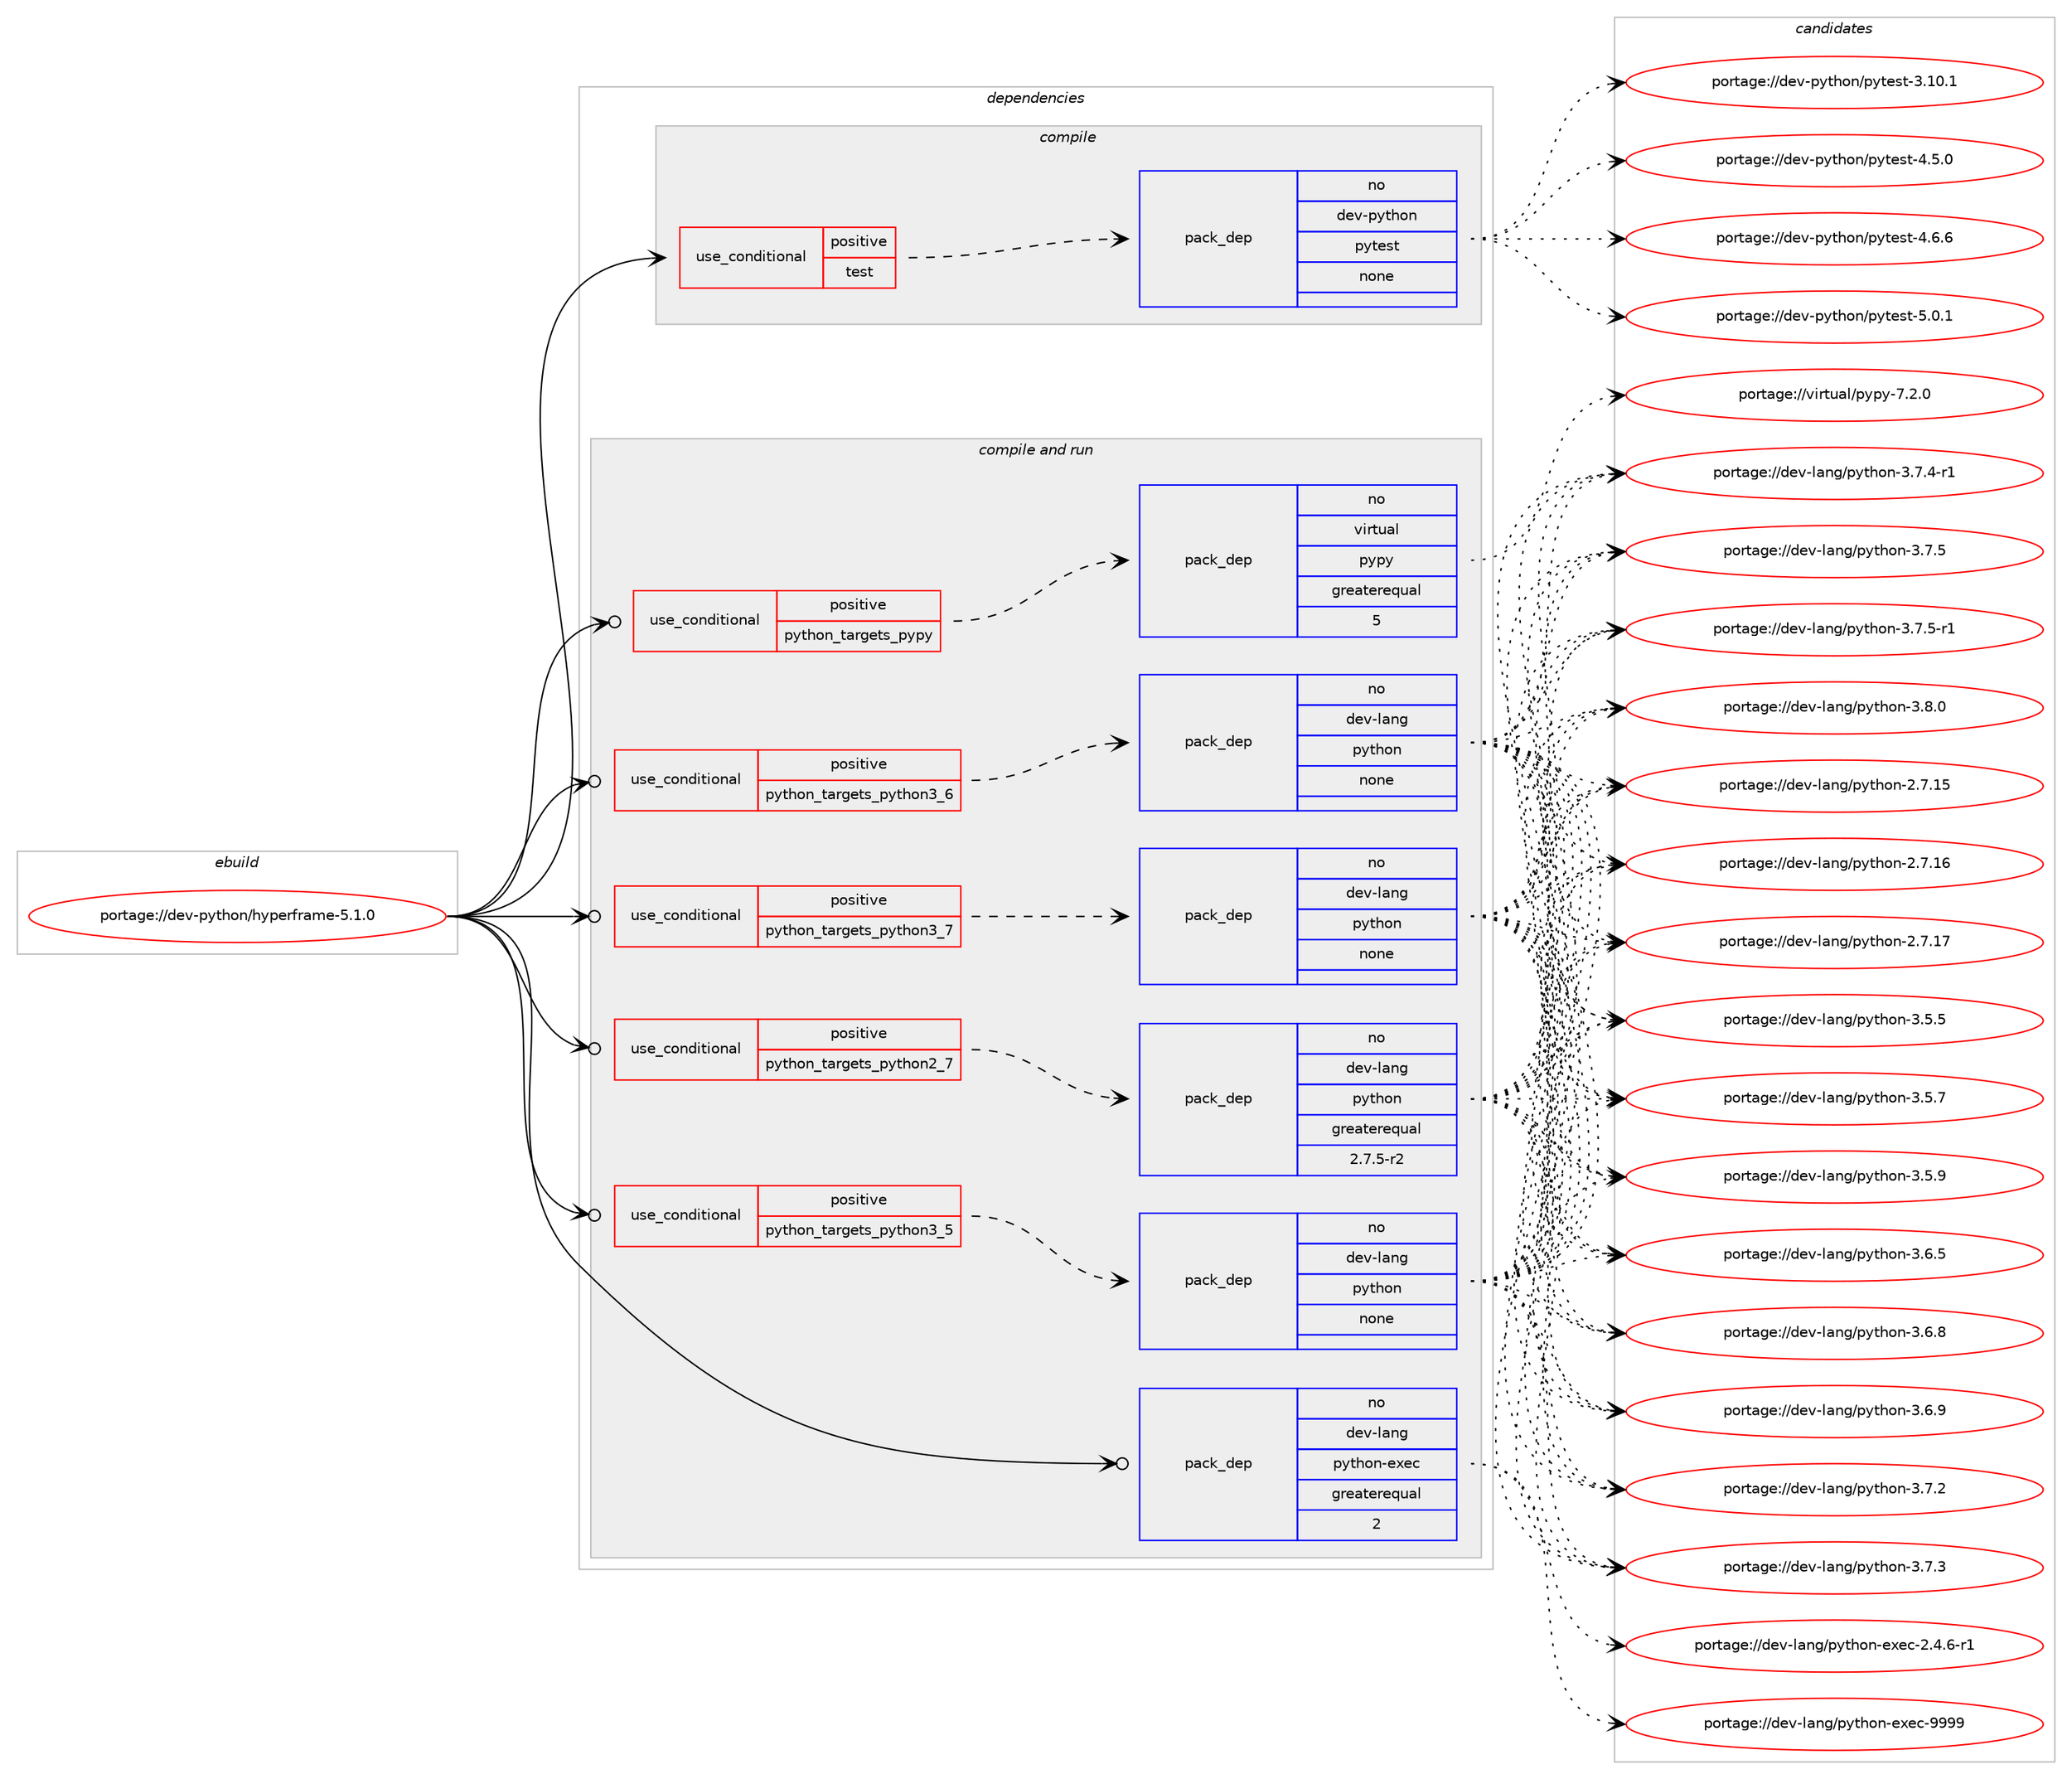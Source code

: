 digraph prolog {

# *************
# Graph options
# *************

newrank=true;
concentrate=true;
compound=true;
graph [rankdir=LR,fontname=Helvetica,fontsize=10,ranksep=1.5];#, ranksep=2.5, nodesep=0.2];
edge  [arrowhead=vee];
node  [fontname=Helvetica,fontsize=10];

# **********
# The ebuild
# **********

subgraph cluster_leftcol {
color=gray;
rank=same;
label=<<i>ebuild</i>>;
id [label="portage://dev-python/hyperframe-5.1.0", color=red, width=4, href="../dev-python/hyperframe-5.1.0.svg"];
}

# ****************
# The dependencies
# ****************

subgraph cluster_midcol {
color=gray;
label=<<i>dependencies</i>>;
subgraph cluster_compile {
fillcolor="#eeeeee";
style=filled;
label=<<i>compile</i>>;
subgraph cond29892 {
dependency143718 [label=<<TABLE BORDER="0" CELLBORDER="1" CELLSPACING="0" CELLPADDING="4"><TR><TD ROWSPAN="3" CELLPADDING="10">use_conditional</TD></TR><TR><TD>positive</TD></TR><TR><TD>test</TD></TR></TABLE>>, shape=none, color=red];
subgraph pack110506 {
dependency143719 [label=<<TABLE BORDER="0" CELLBORDER="1" CELLSPACING="0" CELLPADDING="4" WIDTH="220"><TR><TD ROWSPAN="6" CELLPADDING="30">pack_dep</TD></TR><TR><TD WIDTH="110">no</TD></TR><TR><TD>dev-python</TD></TR><TR><TD>pytest</TD></TR><TR><TD>none</TD></TR><TR><TD></TD></TR></TABLE>>, shape=none, color=blue];
}
dependency143718:e -> dependency143719:w [weight=20,style="dashed",arrowhead="vee"];
}
id:e -> dependency143718:w [weight=20,style="solid",arrowhead="vee"];
}
subgraph cluster_compileandrun {
fillcolor="#eeeeee";
style=filled;
label=<<i>compile and run</i>>;
subgraph cond29893 {
dependency143720 [label=<<TABLE BORDER="0" CELLBORDER="1" CELLSPACING="0" CELLPADDING="4"><TR><TD ROWSPAN="3" CELLPADDING="10">use_conditional</TD></TR><TR><TD>positive</TD></TR><TR><TD>python_targets_pypy</TD></TR></TABLE>>, shape=none, color=red];
subgraph pack110507 {
dependency143721 [label=<<TABLE BORDER="0" CELLBORDER="1" CELLSPACING="0" CELLPADDING="4" WIDTH="220"><TR><TD ROWSPAN="6" CELLPADDING="30">pack_dep</TD></TR><TR><TD WIDTH="110">no</TD></TR><TR><TD>virtual</TD></TR><TR><TD>pypy</TD></TR><TR><TD>greaterequal</TD></TR><TR><TD>5</TD></TR></TABLE>>, shape=none, color=blue];
}
dependency143720:e -> dependency143721:w [weight=20,style="dashed",arrowhead="vee"];
}
id:e -> dependency143720:w [weight=20,style="solid",arrowhead="odotvee"];
subgraph cond29894 {
dependency143722 [label=<<TABLE BORDER="0" CELLBORDER="1" CELLSPACING="0" CELLPADDING="4"><TR><TD ROWSPAN="3" CELLPADDING="10">use_conditional</TD></TR><TR><TD>positive</TD></TR><TR><TD>python_targets_python2_7</TD></TR></TABLE>>, shape=none, color=red];
subgraph pack110508 {
dependency143723 [label=<<TABLE BORDER="0" CELLBORDER="1" CELLSPACING="0" CELLPADDING="4" WIDTH="220"><TR><TD ROWSPAN="6" CELLPADDING="30">pack_dep</TD></TR><TR><TD WIDTH="110">no</TD></TR><TR><TD>dev-lang</TD></TR><TR><TD>python</TD></TR><TR><TD>greaterequal</TD></TR><TR><TD>2.7.5-r2</TD></TR></TABLE>>, shape=none, color=blue];
}
dependency143722:e -> dependency143723:w [weight=20,style="dashed",arrowhead="vee"];
}
id:e -> dependency143722:w [weight=20,style="solid",arrowhead="odotvee"];
subgraph cond29895 {
dependency143724 [label=<<TABLE BORDER="0" CELLBORDER="1" CELLSPACING="0" CELLPADDING="4"><TR><TD ROWSPAN="3" CELLPADDING="10">use_conditional</TD></TR><TR><TD>positive</TD></TR><TR><TD>python_targets_python3_5</TD></TR></TABLE>>, shape=none, color=red];
subgraph pack110509 {
dependency143725 [label=<<TABLE BORDER="0" CELLBORDER="1" CELLSPACING="0" CELLPADDING="4" WIDTH="220"><TR><TD ROWSPAN="6" CELLPADDING="30">pack_dep</TD></TR><TR><TD WIDTH="110">no</TD></TR><TR><TD>dev-lang</TD></TR><TR><TD>python</TD></TR><TR><TD>none</TD></TR><TR><TD></TD></TR></TABLE>>, shape=none, color=blue];
}
dependency143724:e -> dependency143725:w [weight=20,style="dashed",arrowhead="vee"];
}
id:e -> dependency143724:w [weight=20,style="solid",arrowhead="odotvee"];
subgraph cond29896 {
dependency143726 [label=<<TABLE BORDER="0" CELLBORDER="1" CELLSPACING="0" CELLPADDING="4"><TR><TD ROWSPAN="3" CELLPADDING="10">use_conditional</TD></TR><TR><TD>positive</TD></TR><TR><TD>python_targets_python3_6</TD></TR></TABLE>>, shape=none, color=red];
subgraph pack110510 {
dependency143727 [label=<<TABLE BORDER="0" CELLBORDER="1" CELLSPACING="0" CELLPADDING="4" WIDTH="220"><TR><TD ROWSPAN="6" CELLPADDING="30">pack_dep</TD></TR><TR><TD WIDTH="110">no</TD></TR><TR><TD>dev-lang</TD></TR><TR><TD>python</TD></TR><TR><TD>none</TD></TR><TR><TD></TD></TR></TABLE>>, shape=none, color=blue];
}
dependency143726:e -> dependency143727:w [weight=20,style="dashed",arrowhead="vee"];
}
id:e -> dependency143726:w [weight=20,style="solid",arrowhead="odotvee"];
subgraph cond29897 {
dependency143728 [label=<<TABLE BORDER="0" CELLBORDER="1" CELLSPACING="0" CELLPADDING="4"><TR><TD ROWSPAN="3" CELLPADDING="10">use_conditional</TD></TR><TR><TD>positive</TD></TR><TR><TD>python_targets_python3_7</TD></TR></TABLE>>, shape=none, color=red];
subgraph pack110511 {
dependency143729 [label=<<TABLE BORDER="0" CELLBORDER="1" CELLSPACING="0" CELLPADDING="4" WIDTH="220"><TR><TD ROWSPAN="6" CELLPADDING="30">pack_dep</TD></TR><TR><TD WIDTH="110">no</TD></TR><TR><TD>dev-lang</TD></TR><TR><TD>python</TD></TR><TR><TD>none</TD></TR><TR><TD></TD></TR></TABLE>>, shape=none, color=blue];
}
dependency143728:e -> dependency143729:w [weight=20,style="dashed",arrowhead="vee"];
}
id:e -> dependency143728:w [weight=20,style="solid",arrowhead="odotvee"];
subgraph pack110512 {
dependency143730 [label=<<TABLE BORDER="0" CELLBORDER="1" CELLSPACING="0" CELLPADDING="4" WIDTH="220"><TR><TD ROWSPAN="6" CELLPADDING="30">pack_dep</TD></TR><TR><TD WIDTH="110">no</TD></TR><TR><TD>dev-lang</TD></TR><TR><TD>python-exec</TD></TR><TR><TD>greaterequal</TD></TR><TR><TD>2</TD></TR></TABLE>>, shape=none, color=blue];
}
id:e -> dependency143730:w [weight=20,style="solid",arrowhead="odotvee"];
}
subgraph cluster_run {
fillcolor="#eeeeee";
style=filled;
label=<<i>run</i>>;
}
}

# **************
# The candidates
# **************

subgraph cluster_choices {
rank=same;
color=gray;
label=<<i>candidates</i>>;

subgraph choice110506 {
color=black;
nodesep=1;
choiceportage100101118451121211161041111104711212111610111511645514649484649 [label="portage://dev-python/pytest-3.10.1", color=red, width=4,href="../dev-python/pytest-3.10.1.svg"];
choiceportage1001011184511212111610411111047112121116101115116455246534648 [label="portage://dev-python/pytest-4.5.0", color=red, width=4,href="../dev-python/pytest-4.5.0.svg"];
choiceportage1001011184511212111610411111047112121116101115116455246544654 [label="portage://dev-python/pytest-4.6.6", color=red, width=4,href="../dev-python/pytest-4.6.6.svg"];
choiceportage1001011184511212111610411111047112121116101115116455346484649 [label="portage://dev-python/pytest-5.0.1", color=red, width=4,href="../dev-python/pytest-5.0.1.svg"];
dependency143719:e -> choiceportage100101118451121211161041111104711212111610111511645514649484649:w [style=dotted,weight="100"];
dependency143719:e -> choiceportage1001011184511212111610411111047112121116101115116455246534648:w [style=dotted,weight="100"];
dependency143719:e -> choiceportage1001011184511212111610411111047112121116101115116455246544654:w [style=dotted,weight="100"];
dependency143719:e -> choiceportage1001011184511212111610411111047112121116101115116455346484649:w [style=dotted,weight="100"];
}
subgraph choice110507 {
color=black;
nodesep=1;
choiceportage1181051141161179710847112121112121455546504648 [label="portage://virtual/pypy-7.2.0", color=red, width=4,href="../virtual/pypy-7.2.0.svg"];
dependency143721:e -> choiceportage1181051141161179710847112121112121455546504648:w [style=dotted,weight="100"];
}
subgraph choice110508 {
color=black;
nodesep=1;
choiceportage10010111845108971101034711212111610411111045504655464953 [label="portage://dev-lang/python-2.7.15", color=red, width=4,href="../dev-lang/python-2.7.15.svg"];
choiceportage10010111845108971101034711212111610411111045504655464954 [label="portage://dev-lang/python-2.7.16", color=red, width=4,href="../dev-lang/python-2.7.16.svg"];
choiceportage10010111845108971101034711212111610411111045504655464955 [label="portage://dev-lang/python-2.7.17", color=red, width=4,href="../dev-lang/python-2.7.17.svg"];
choiceportage100101118451089711010347112121116104111110455146534653 [label="portage://dev-lang/python-3.5.5", color=red, width=4,href="../dev-lang/python-3.5.5.svg"];
choiceportage100101118451089711010347112121116104111110455146534655 [label="portage://dev-lang/python-3.5.7", color=red, width=4,href="../dev-lang/python-3.5.7.svg"];
choiceportage100101118451089711010347112121116104111110455146534657 [label="portage://dev-lang/python-3.5.9", color=red, width=4,href="../dev-lang/python-3.5.9.svg"];
choiceportage100101118451089711010347112121116104111110455146544653 [label="portage://dev-lang/python-3.6.5", color=red, width=4,href="../dev-lang/python-3.6.5.svg"];
choiceportage100101118451089711010347112121116104111110455146544656 [label="portage://dev-lang/python-3.6.8", color=red, width=4,href="../dev-lang/python-3.6.8.svg"];
choiceportage100101118451089711010347112121116104111110455146544657 [label="portage://dev-lang/python-3.6.9", color=red, width=4,href="../dev-lang/python-3.6.9.svg"];
choiceportage100101118451089711010347112121116104111110455146554650 [label="portage://dev-lang/python-3.7.2", color=red, width=4,href="../dev-lang/python-3.7.2.svg"];
choiceportage100101118451089711010347112121116104111110455146554651 [label="portage://dev-lang/python-3.7.3", color=red, width=4,href="../dev-lang/python-3.7.3.svg"];
choiceportage1001011184510897110103471121211161041111104551465546524511449 [label="portage://dev-lang/python-3.7.4-r1", color=red, width=4,href="../dev-lang/python-3.7.4-r1.svg"];
choiceportage100101118451089711010347112121116104111110455146554653 [label="portage://dev-lang/python-3.7.5", color=red, width=4,href="../dev-lang/python-3.7.5.svg"];
choiceportage1001011184510897110103471121211161041111104551465546534511449 [label="portage://dev-lang/python-3.7.5-r1", color=red, width=4,href="../dev-lang/python-3.7.5-r1.svg"];
choiceportage100101118451089711010347112121116104111110455146564648 [label="portage://dev-lang/python-3.8.0", color=red, width=4,href="../dev-lang/python-3.8.0.svg"];
dependency143723:e -> choiceportage10010111845108971101034711212111610411111045504655464953:w [style=dotted,weight="100"];
dependency143723:e -> choiceportage10010111845108971101034711212111610411111045504655464954:w [style=dotted,weight="100"];
dependency143723:e -> choiceportage10010111845108971101034711212111610411111045504655464955:w [style=dotted,weight="100"];
dependency143723:e -> choiceportage100101118451089711010347112121116104111110455146534653:w [style=dotted,weight="100"];
dependency143723:e -> choiceportage100101118451089711010347112121116104111110455146534655:w [style=dotted,weight="100"];
dependency143723:e -> choiceportage100101118451089711010347112121116104111110455146534657:w [style=dotted,weight="100"];
dependency143723:e -> choiceportage100101118451089711010347112121116104111110455146544653:w [style=dotted,weight="100"];
dependency143723:e -> choiceportage100101118451089711010347112121116104111110455146544656:w [style=dotted,weight="100"];
dependency143723:e -> choiceportage100101118451089711010347112121116104111110455146544657:w [style=dotted,weight="100"];
dependency143723:e -> choiceportage100101118451089711010347112121116104111110455146554650:w [style=dotted,weight="100"];
dependency143723:e -> choiceportage100101118451089711010347112121116104111110455146554651:w [style=dotted,weight="100"];
dependency143723:e -> choiceportage1001011184510897110103471121211161041111104551465546524511449:w [style=dotted,weight="100"];
dependency143723:e -> choiceportage100101118451089711010347112121116104111110455146554653:w [style=dotted,weight="100"];
dependency143723:e -> choiceportage1001011184510897110103471121211161041111104551465546534511449:w [style=dotted,weight="100"];
dependency143723:e -> choiceportage100101118451089711010347112121116104111110455146564648:w [style=dotted,weight="100"];
}
subgraph choice110509 {
color=black;
nodesep=1;
choiceportage10010111845108971101034711212111610411111045504655464953 [label="portage://dev-lang/python-2.7.15", color=red, width=4,href="../dev-lang/python-2.7.15.svg"];
choiceportage10010111845108971101034711212111610411111045504655464954 [label="portage://dev-lang/python-2.7.16", color=red, width=4,href="../dev-lang/python-2.7.16.svg"];
choiceportage10010111845108971101034711212111610411111045504655464955 [label="portage://dev-lang/python-2.7.17", color=red, width=4,href="../dev-lang/python-2.7.17.svg"];
choiceportage100101118451089711010347112121116104111110455146534653 [label="portage://dev-lang/python-3.5.5", color=red, width=4,href="../dev-lang/python-3.5.5.svg"];
choiceportage100101118451089711010347112121116104111110455146534655 [label="portage://dev-lang/python-3.5.7", color=red, width=4,href="../dev-lang/python-3.5.7.svg"];
choiceportage100101118451089711010347112121116104111110455146534657 [label="portage://dev-lang/python-3.5.9", color=red, width=4,href="../dev-lang/python-3.5.9.svg"];
choiceportage100101118451089711010347112121116104111110455146544653 [label="portage://dev-lang/python-3.6.5", color=red, width=4,href="../dev-lang/python-3.6.5.svg"];
choiceportage100101118451089711010347112121116104111110455146544656 [label="portage://dev-lang/python-3.6.8", color=red, width=4,href="../dev-lang/python-3.6.8.svg"];
choiceportage100101118451089711010347112121116104111110455146544657 [label="portage://dev-lang/python-3.6.9", color=red, width=4,href="../dev-lang/python-3.6.9.svg"];
choiceportage100101118451089711010347112121116104111110455146554650 [label="portage://dev-lang/python-3.7.2", color=red, width=4,href="../dev-lang/python-3.7.2.svg"];
choiceportage100101118451089711010347112121116104111110455146554651 [label="portage://dev-lang/python-3.7.3", color=red, width=4,href="../dev-lang/python-3.7.3.svg"];
choiceportage1001011184510897110103471121211161041111104551465546524511449 [label="portage://dev-lang/python-3.7.4-r1", color=red, width=4,href="../dev-lang/python-3.7.4-r1.svg"];
choiceportage100101118451089711010347112121116104111110455146554653 [label="portage://dev-lang/python-3.7.5", color=red, width=4,href="../dev-lang/python-3.7.5.svg"];
choiceportage1001011184510897110103471121211161041111104551465546534511449 [label="portage://dev-lang/python-3.7.5-r1", color=red, width=4,href="../dev-lang/python-3.7.5-r1.svg"];
choiceportage100101118451089711010347112121116104111110455146564648 [label="portage://dev-lang/python-3.8.0", color=red, width=4,href="../dev-lang/python-3.8.0.svg"];
dependency143725:e -> choiceportage10010111845108971101034711212111610411111045504655464953:w [style=dotted,weight="100"];
dependency143725:e -> choiceportage10010111845108971101034711212111610411111045504655464954:w [style=dotted,weight="100"];
dependency143725:e -> choiceportage10010111845108971101034711212111610411111045504655464955:w [style=dotted,weight="100"];
dependency143725:e -> choiceportage100101118451089711010347112121116104111110455146534653:w [style=dotted,weight="100"];
dependency143725:e -> choiceportage100101118451089711010347112121116104111110455146534655:w [style=dotted,weight="100"];
dependency143725:e -> choiceportage100101118451089711010347112121116104111110455146534657:w [style=dotted,weight="100"];
dependency143725:e -> choiceportage100101118451089711010347112121116104111110455146544653:w [style=dotted,weight="100"];
dependency143725:e -> choiceportage100101118451089711010347112121116104111110455146544656:w [style=dotted,weight="100"];
dependency143725:e -> choiceportage100101118451089711010347112121116104111110455146544657:w [style=dotted,weight="100"];
dependency143725:e -> choiceportage100101118451089711010347112121116104111110455146554650:w [style=dotted,weight="100"];
dependency143725:e -> choiceportage100101118451089711010347112121116104111110455146554651:w [style=dotted,weight="100"];
dependency143725:e -> choiceportage1001011184510897110103471121211161041111104551465546524511449:w [style=dotted,weight="100"];
dependency143725:e -> choiceportage100101118451089711010347112121116104111110455146554653:w [style=dotted,weight="100"];
dependency143725:e -> choiceportage1001011184510897110103471121211161041111104551465546534511449:w [style=dotted,weight="100"];
dependency143725:e -> choiceportage100101118451089711010347112121116104111110455146564648:w [style=dotted,weight="100"];
}
subgraph choice110510 {
color=black;
nodesep=1;
choiceportage10010111845108971101034711212111610411111045504655464953 [label="portage://dev-lang/python-2.7.15", color=red, width=4,href="../dev-lang/python-2.7.15.svg"];
choiceportage10010111845108971101034711212111610411111045504655464954 [label="portage://dev-lang/python-2.7.16", color=red, width=4,href="../dev-lang/python-2.7.16.svg"];
choiceportage10010111845108971101034711212111610411111045504655464955 [label="portage://dev-lang/python-2.7.17", color=red, width=4,href="../dev-lang/python-2.7.17.svg"];
choiceportage100101118451089711010347112121116104111110455146534653 [label="portage://dev-lang/python-3.5.5", color=red, width=4,href="../dev-lang/python-3.5.5.svg"];
choiceportage100101118451089711010347112121116104111110455146534655 [label="portage://dev-lang/python-3.5.7", color=red, width=4,href="../dev-lang/python-3.5.7.svg"];
choiceportage100101118451089711010347112121116104111110455146534657 [label="portage://dev-lang/python-3.5.9", color=red, width=4,href="../dev-lang/python-3.5.9.svg"];
choiceportage100101118451089711010347112121116104111110455146544653 [label="portage://dev-lang/python-3.6.5", color=red, width=4,href="../dev-lang/python-3.6.5.svg"];
choiceportage100101118451089711010347112121116104111110455146544656 [label="portage://dev-lang/python-3.6.8", color=red, width=4,href="../dev-lang/python-3.6.8.svg"];
choiceportage100101118451089711010347112121116104111110455146544657 [label="portage://dev-lang/python-3.6.9", color=red, width=4,href="../dev-lang/python-3.6.9.svg"];
choiceportage100101118451089711010347112121116104111110455146554650 [label="portage://dev-lang/python-3.7.2", color=red, width=4,href="../dev-lang/python-3.7.2.svg"];
choiceportage100101118451089711010347112121116104111110455146554651 [label="portage://dev-lang/python-3.7.3", color=red, width=4,href="../dev-lang/python-3.7.3.svg"];
choiceportage1001011184510897110103471121211161041111104551465546524511449 [label="portage://dev-lang/python-3.7.4-r1", color=red, width=4,href="../dev-lang/python-3.7.4-r1.svg"];
choiceportage100101118451089711010347112121116104111110455146554653 [label="portage://dev-lang/python-3.7.5", color=red, width=4,href="../dev-lang/python-3.7.5.svg"];
choiceportage1001011184510897110103471121211161041111104551465546534511449 [label="portage://dev-lang/python-3.7.5-r1", color=red, width=4,href="../dev-lang/python-3.7.5-r1.svg"];
choiceportage100101118451089711010347112121116104111110455146564648 [label="portage://dev-lang/python-3.8.0", color=red, width=4,href="../dev-lang/python-3.8.0.svg"];
dependency143727:e -> choiceportage10010111845108971101034711212111610411111045504655464953:w [style=dotted,weight="100"];
dependency143727:e -> choiceportage10010111845108971101034711212111610411111045504655464954:w [style=dotted,weight="100"];
dependency143727:e -> choiceportage10010111845108971101034711212111610411111045504655464955:w [style=dotted,weight="100"];
dependency143727:e -> choiceportage100101118451089711010347112121116104111110455146534653:w [style=dotted,weight="100"];
dependency143727:e -> choiceportage100101118451089711010347112121116104111110455146534655:w [style=dotted,weight="100"];
dependency143727:e -> choiceportage100101118451089711010347112121116104111110455146534657:w [style=dotted,weight="100"];
dependency143727:e -> choiceportage100101118451089711010347112121116104111110455146544653:w [style=dotted,weight="100"];
dependency143727:e -> choiceportage100101118451089711010347112121116104111110455146544656:w [style=dotted,weight="100"];
dependency143727:e -> choiceportage100101118451089711010347112121116104111110455146544657:w [style=dotted,weight="100"];
dependency143727:e -> choiceportage100101118451089711010347112121116104111110455146554650:w [style=dotted,weight="100"];
dependency143727:e -> choiceportage100101118451089711010347112121116104111110455146554651:w [style=dotted,weight="100"];
dependency143727:e -> choiceportage1001011184510897110103471121211161041111104551465546524511449:w [style=dotted,weight="100"];
dependency143727:e -> choiceportage100101118451089711010347112121116104111110455146554653:w [style=dotted,weight="100"];
dependency143727:e -> choiceportage1001011184510897110103471121211161041111104551465546534511449:w [style=dotted,weight="100"];
dependency143727:e -> choiceportage100101118451089711010347112121116104111110455146564648:w [style=dotted,weight="100"];
}
subgraph choice110511 {
color=black;
nodesep=1;
choiceportage10010111845108971101034711212111610411111045504655464953 [label="portage://dev-lang/python-2.7.15", color=red, width=4,href="../dev-lang/python-2.7.15.svg"];
choiceportage10010111845108971101034711212111610411111045504655464954 [label="portage://dev-lang/python-2.7.16", color=red, width=4,href="../dev-lang/python-2.7.16.svg"];
choiceportage10010111845108971101034711212111610411111045504655464955 [label="portage://dev-lang/python-2.7.17", color=red, width=4,href="../dev-lang/python-2.7.17.svg"];
choiceportage100101118451089711010347112121116104111110455146534653 [label="portage://dev-lang/python-3.5.5", color=red, width=4,href="../dev-lang/python-3.5.5.svg"];
choiceportage100101118451089711010347112121116104111110455146534655 [label="portage://dev-lang/python-3.5.7", color=red, width=4,href="../dev-lang/python-3.5.7.svg"];
choiceportage100101118451089711010347112121116104111110455146534657 [label="portage://dev-lang/python-3.5.9", color=red, width=4,href="../dev-lang/python-3.5.9.svg"];
choiceportage100101118451089711010347112121116104111110455146544653 [label="portage://dev-lang/python-3.6.5", color=red, width=4,href="../dev-lang/python-3.6.5.svg"];
choiceportage100101118451089711010347112121116104111110455146544656 [label="portage://dev-lang/python-3.6.8", color=red, width=4,href="../dev-lang/python-3.6.8.svg"];
choiceportage100101118451089711010347112121116104111110455146544657 [label="portage://dev-lang/python-3.6.9", color=red, width=4,href="../dev-lang/python-3.6.9.svg"];
choiceportage100101118451089711010347112121116104111110455146554650 [label="portage://dev-lang/python-3.7.2", color=red, width=4,href="../dev-lang/python-3.7.2.svg"];
choiceportage100101118451089711010347112121116104111110455146554651 [label="portage://dev-lang/python-3.7.3", color=red, width=4,href="../dev-lang/python-3.7.3.svg"];
choiceportage1001011184510897110103471121211161041111104551465546524511449 [label="portage://dev-lang/python-3.7.4-r1", color=red, width=4,href="../dev-lang/python-3.7.4-r1.svg"];
choiceportage100101118451089711010347112121116104111110455146554653 [label="portage://dev-lang/python-3.7.5", color=red, width=4,href="../dev-lang/python-3.7.5.svg"];
choiceportage1001011184510897110103471121211161041111104551465546534511449 [label="portage://dev-lang/python-3.7.5-r1", color=red, width=4,href="../dev-lang/python-3.7.5-r1.svg"];
choiceportage100101118451089711010347112121116104111110455146564648 [label="portage://dev-lang/python-3.8.0", color=red, width=4,href="../dev-lang/python-3.8.0.svg"];
dependency143729:e -> choiceportage10010111845108971101034711212111610411111045504655464953:w [style=dotted,weight="100"];
dependency143729:e -> choiceportage10010111845108971101034711212111610411111045504655464954:w [style=dotted,weight="100"];
dependency143729:e -> choiceportage10010111845108971101034711212111610411111045504655464955:w [style=dotted,weight="100"];
dependency143729:e -> choiceportage100101118451089711010347112121116104111110455146534653:w [style=dotted,weight="100"];
dependency143729:e -> choiceportage100101118451089711010347112121116104111110455146534655:w [style=dotted,weight="100"];
dependency143729:e -> choiceportage100101118451089711010347112121116104111110455146534657:w [style=dotted,weight="100"];
dependency143729:e -> choiceportage100101118451089711010347112121116104111110455146544653:w [style=dotted,weight="100"];
dependency143729:e -> choiceportage100101118451089711010347112121116104111110455146544656:w [style=dotted,weight="100"];
dependency143729:e -> choiceportage100101118451089711010347112121116104111110455146544657:w [style=dotted,weight="100"];
dependency143729:e -> choiceportage100101118451089711010347112121116104111110455146554650:w [style=dotted,weight="100"];
dependency143729:e -> choiceportage100101118451089711010347112121116104111110455146554651:w [style=dotted,weight="100"];
dependency143729:e -> choiceportage1001011184510897110103471121211161041111104551465546524511449:w [style=dotted,weight="100"];
dependency143729:e -> choiceportage100101118451089711010347112121116104111110455146554653:w [style=dotted,weight="100"];
dependency143729:e -> choiceportage1001011184510897110103471121211161041111104551465546534511449:w [style=dotted,weight="100"];
dependency143729:e -> choiceportage100101118451089711010347112121116104111110455146564648:w [style=dotted,weight="100"];
}
subgraph choice110512 {
color=black;
nodesep=1;
choiceportage10010111845108971101034711212111610411111045101120101994550465246544511449 [label="portage://dev-lang/python-exec-2.4.6-r1", color=red, width=4,href="../dev-lang/python-exec-2.4.6-r1.svg"];
choiceportage10010111845108971101034711212111610411111045101120101994557575757 [label="portage://dev-lang/python-exec-9999", color=red, width=4,href="../dev-lang/python-exec-9999.svg"];
dependency143730:e -> choiceportage10010111845108971101034711212111610411111045101120101994550465246544511449:w [style=dotted,weight="100"];
dependency143730:e -> choiceportage10010111845108971101034711212111610411111045101120101994557575757:w [style=dotted,weight="100"];
}
}

}
